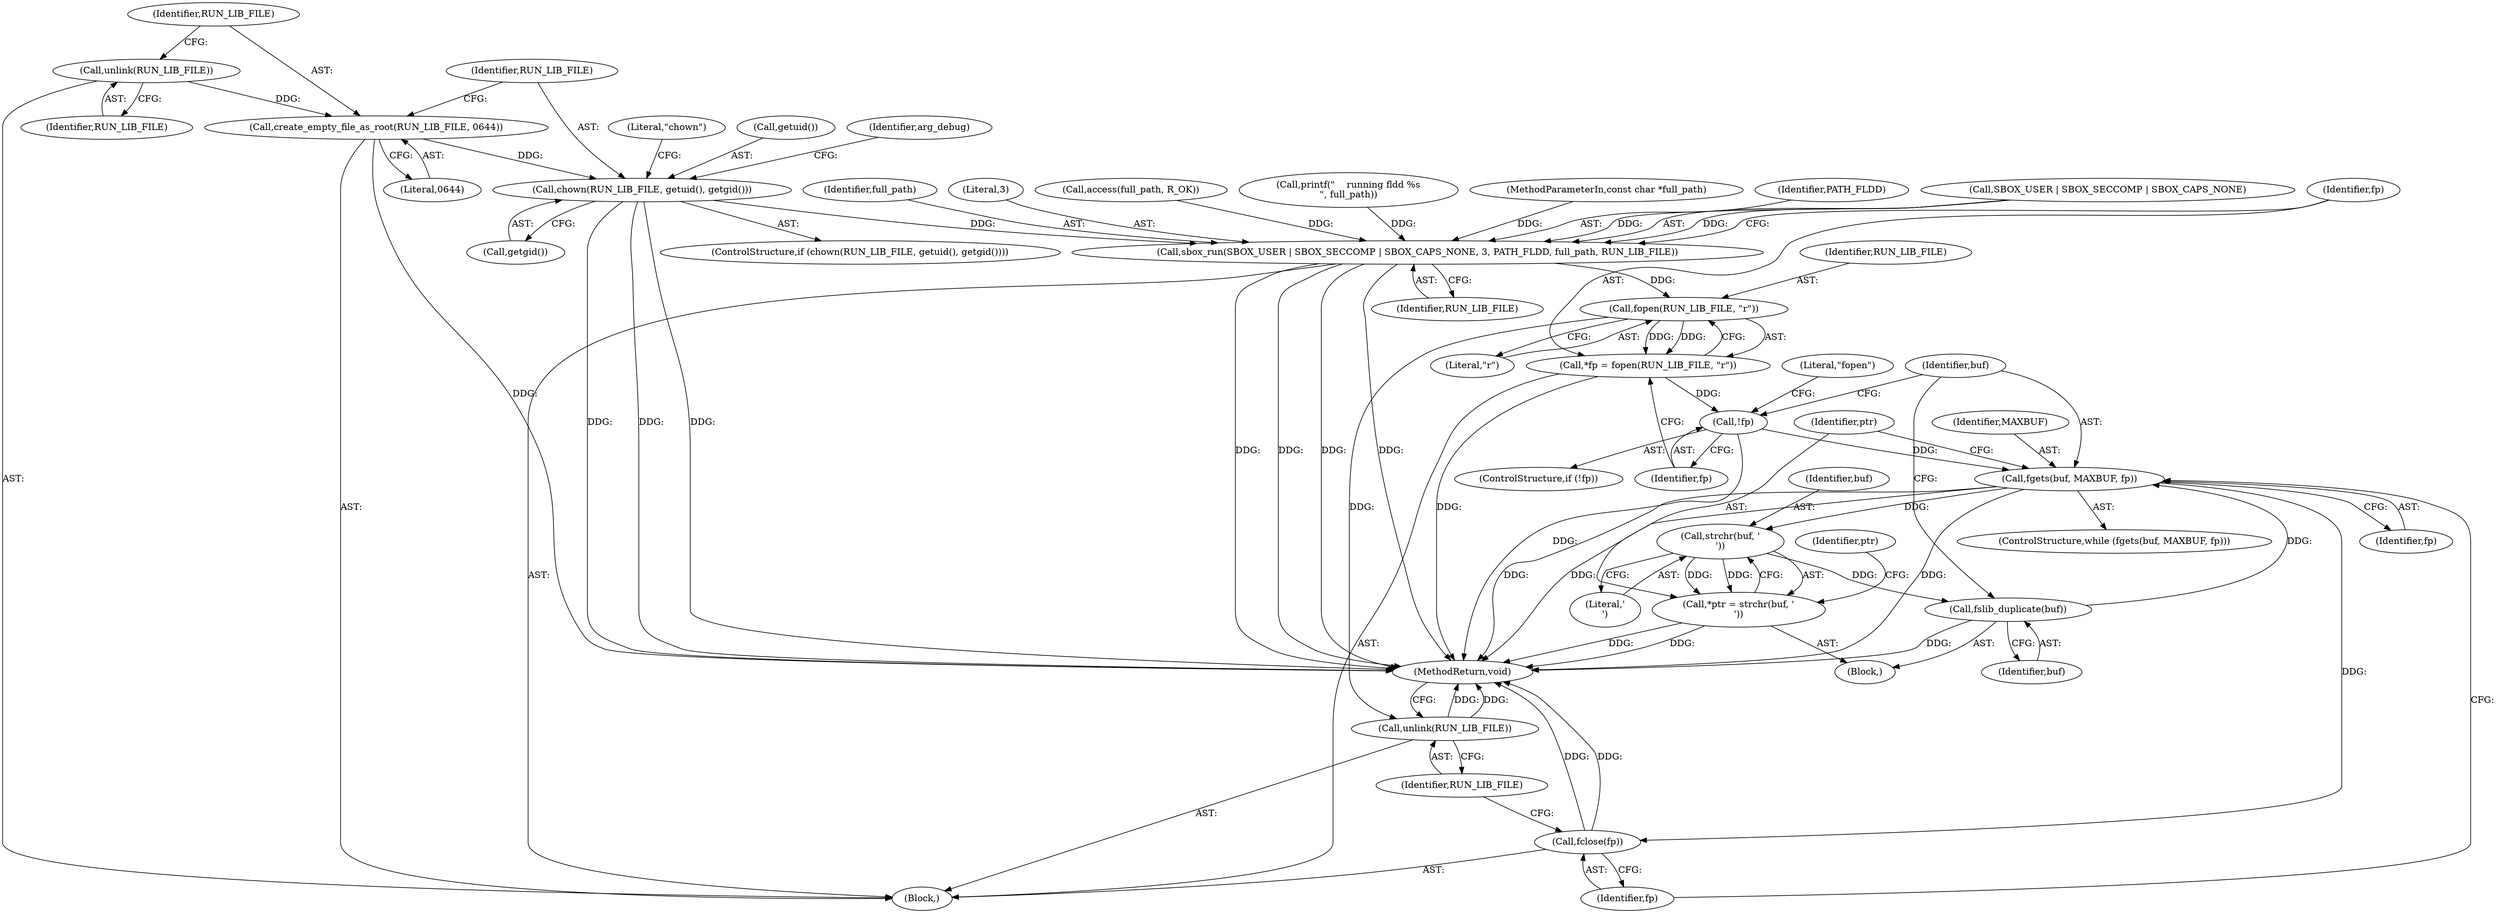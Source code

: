 digraph "0_firejail_eecf35c2f8249489a1d3e512bb07f0d427183134@API" {
"1000132" [label="(Call,chown(RUN_LIB_FILE, getuid(), getgid()))"];
"1000128" [label="(Call,create_empty_file_as_root(RUN_LIB_FILE, 0644))"];
"1000126" [label="(Call,unlink(RUN_LIB_FILE))"];
"1000145" [label="(Call,sbox_run(SBOX_USER | SBOX_SECCOMP | SBOX_CAPS_NONE, 3, PATH_FLDD, full_path, RUN_LIB_FILE))"];
"1000158" [label="(Call,fopen(RUN_LIB_FILE, \"r\"))"];
"1000156" [label="(Call,*fp = fopen(RUN_LIB_FILE, \"r\"))"];
"1000162" [label="(Call,!fp)"];
"1000168" [label="(Call,fgets(buf, MAXBUF, fp))"];
"1000176" [label="(Call,strchr(buf, '\n'))"];
"1000174" [label="(Call,*ptr = strchr(buf, '\n'))"];
"1000185" [label="(Call,fslib_duplicate(buf))"];
"1000187" [label="(Call,fclose(fp))"];
"1000189" [label="(Call,unlink(RUN_LIB_FILE))"];
"1000157" [label="(Identifier,fp)"];
"1000180" [label="(Identifier,ptr)"];
"1000188" [label="(Identifier,fp)"];
"1000127" [label="(Identifier,RUN_LIB_FILE)"];
"1000170" [label="(Identifier,MAXBUF)"];
"1000190" [label="(Identifier,RUN_LIB_FILE)"];
"1000151" [label="(Literal,3)"];
"1000174" [label="(Call,*ptr = strchr(buf, '\n'))"];
"1000158" [label="(Call,fopen(RUN_LIB_FILE, \"r\"))"];
"1000187" [label="(Call,fclose(fp))"];
"1000129" [label="(Identifier,RUN_LIB_FILE)"];
"1000126" [label="(Call,unlink(RUN_LIB_FILE))"];
"1000114" [label="(Call,access(full_path, R_OK))"];
"1000178" [label="(Literal,'\n')"];
"1000159" [label="(Identifier,RUN_LIB_FILE)"];
"1000186" [label="(Identifier,buf)"];
"1000142" [label="(Call,printf(\"    running fldd %s\n\", full_path))"];
"1000169" [label="(Identifier,buf)"];
"1000185" [label="(Call,fslib_duplicate(buf))"];
"1000102" [label="(MethodParameterIn,const char *full_path)"];
"1000152" [label="(Identifier,PATH_FLDD)"];
"1000133" [label="(Identifier,RUN_LIB_FILE)"];
"1000137" [label="(Literal,\"chown\")"];
"1000134" [label="(Call,getuid())"];
"1000162" [label="(Call,!fp)"];
"1000168" [label="(Call,fgets(buf, MAXBUF, fp))"];
"1000189" [label="(Call,unlink(RUN_LIB_FILE))"];
"1000140" [label="(Identifier,arg_debug)"];
"1000128" [label="(Call,create_empty_file_as_root(RUN_LIB_FILE, 0644))"];
"1000135" [label="(Call,getgid())"];
"1000176" [label="(Call,strchr(buf, '\n'))"];
"1000172" [label="(Block,)"];
"1000165" [label="(Literal,\"fopen\")"];
"1000171" [label="(Identifier,fp)"];
"1000161" [label="(ControlStructure,if (!fp))"];
"1000163" [label="(Identifier,fp)"];
"1000156" [label="(Call,*fp = fopen(RUN_LIB_FILE, \"r\"))"];
"1000167" [label="(ControlStructure,while (fgets(buf, MAXBUF, fp)))"];
"1000145" [label="(Call,sbox_run(SBOX_USER | SBOX_SECCOMP | SBOX_CAPS_NONE, 3, PATH_FLDD, full_path, RUN_LIB_FILE))"];
"1000191" [label="(MethodReturn,void)"];
"1000177" [label="(Identifier,buf)"];
"1000132" [label="(Call,chown(RUN_LIB_FILE, getuid(), getgid()))"];
"1000160" [label="(Literal,\"r\")"];
"1000103" [label="(Block,)"];
"1000130" [label="(Literal,0644)"];
"1000146" [label="(Call,SBOX_USER | SBOX_SECCOMP | SBOX_CAPS_NONE)"];
"1000153" [label="(Identifier,full_path)"];
"1000175" [label="(Identifier,ptr)"];
"1000154" [label="(Identifier,RUN_LIB_FILE)"];
"1000131" [label="(ControlStructure,if (chown(RUN_LIB_FILE, getuid(), getgid())))"];
"1000132" -> "1000131"  [label="AST: "];
"1000132" -> "1000135"  [label="CFG: "];
"1000133" -> "1000132"  [label="AST: "];
"1000134" -> "1000132"  [label="AST: "];
"1000135" -> "1000132"  [label="AST: "];
"1000137" -> "1000132"  [label="CFG: "];
"1000140" -> "1000132"  [label="CFG: "];
"1000132" -> "1000191"  [label="DDG: "];
"1000132" -> "1000191"  [label="DDG: "];
"1000132" -> "1000191"  [label="DDG: "];
"1000128" -> "1000132"  [label="DDG: "];
"1000132" -> "1000145"  [label="DDG: "];
"1000128" -> "1000103"  [label="AST: "];
"1000128" -> "1000130"  [label="CFG: "];
"1000129" -> "1000128"  [label="AST: "];
"1000130" -> "1000128"  [label="AST: "];
"1000133" -> "1000128"  [label="CFG: "];
"1000128" -> "1000191"  [label="DDG: "];
"1000126" -> "1000128"  [label="DDG: "];
"1000126" -> "1000103"  [label="AST: "];
"1000126" -> "1000127"  [label="CFG: "];
"1000127" -> "1000126"  [label="AST: "];
"1000129" -> "1000126"  [label="CFG: "];
"1000145" -> "1000103"  [label="AST: "];
"1000145" -> "1000154"  [label="CFG: "];
"1000146" -> "1000145"  [label="AST: "];
"1000151" -> "1000145"  [label="AST: "];
"1000152" -> "1000145"  [label="AST: "];
"1000153" -> "1000145"  [label="AST: "];
"1000154" -> "1000145"  [label="AST: "];
"1000157" -> "1000145"  [label="CFG: "];
"1000145" -> "1000191"  [label="DDG: "];
"1000145" -> "1000191"  [label="DDG: "];
"1000145" -> "1000191"  [label="DDG: "];
"1000145" -> "1000191"  [label="DDG: "];
"1000146" -> "1000145"  [label="DDG: "];
"1000146" -> "1000145"  [label="DDG: "];
"1000142" -> "1000145"  [label="DDG: "];
"1000114" -> "1000145"  [label="DDG: "];
"1000102" -> "1000145"  [label="DDG: "];
"1000145" -> "1000158"  [label="DDG: "];
"1000158" -> "1000156"  [label="AST: "];
"1000158" -> "1000160"  [label="CFG: "];
"1000159" -> "1000158"  [label="AST: "];
"1000160" -> "1000158"  [label="AST: "];
"1000156" -> "1000158"  [label="CFG: "];
"1000158" -> "1000156"  [label="DDG: "];
"1000158" -> "1000156"  [label="DDG: "];
"1000158" -> "1000189"  [label="DDG: "];
"1000156" -> "1000103"  [label="AST: "];
"1000157" -> "1000156"  [label="AST: "];
"1000163" -> "1000156"  [label="CFG: "];
"1000156" -> "1000191"  [label="DDG: "];
"1000156" -> "1000162"  [label="DDG: "];
"1000162" -> "1000161"  [label="AST: "];
"1000162" -> "1000163"  [label="CFG: "];
"1000163" -> "1000162"  [label="AST: "];
"1000165" -> "1000162"  [label="CFG: "];
"1000169" -> "1000162"  [label="CFG: "];
"1000162" -> "1000191"  [label="DDG: "];
"1000162" -> "1000168"  [label="DDG: "];
"1000168" -> "1000167"  [label="AST: "];
"1000168" -> "1000171"  [label="CFG: "];
"1000169" -> "1000168"  [label="AST: "];
"1000170" -> "1000168"  [label="AST: "];
"1000171" -> "1000168"  [label="AST: "];
"1000175" -> "1000168"  [label="CFG: "];
"1000188" -> "1000168"  [label="CFG: "];
"1000168" -> "1000191"  [label="DDG: "];
"1000168" -> "1000191"  [label="DDG: "];
"1000168" -> "1000191"  [label="DDG: "];
"1000185" -> "1000168"  [label="DDG: "];
"1000168" -> "1000176"  [label="DDG: "];
"1000168" -> "1000187"  [label="DDG: "];
"1000176" -> "1000174"  [label="AST: "];
"1000176" -> "1000178"  [label="CFG: "];
"1000177" -> "1000176"  [label="AST: "];
"1000178" -> "1000176"  [label="AST: "];
"1000174" -> "1000176"  [label="CFG: "];
"1000176" -> "1000174"  [label="DDG: "];
"1000176" -> "1000174"  [label="DDG: "];
"1000176" -> "1000185"  [label="DDG: "];
"1000174" -> "1000172"  [label="AST: "];
"1000175" -> "1000174"  [label="AST: "];
"1000180" -> "1000174"  [label="CFG: "];
"1000174" -> "1000191"  [label="DDG: "];
"1000174" -> "1000191"  [label="DDG: "];
"1000185" -> "1000172"  [label="AST: "];
"1000185" -> "1000186"  [label="CFG: "];
"1000186" -> "1000185"  [label="AST: "];
"1000169" -> "1000185"  [label="CFG: "];
"1000185" -> "1000191"  [label="DDG: "];
"1000187" -> "1000103"  [label="AST: "];
"1000187" -> "1000188"  [label="CFG: "];
"1000188" -> "1000187"  [label="AST: "];
"1000190" -> "1000187"  [label="CFG: "];
"1000187" -> "1000191"  [label="DDG: "];
"1000187" -> "1000191"  [label="DDG: "];
"1000189" -> "1000103"  [label="AST: "];
"1000189" -> "1000190"  [label="CFG: "];
"1000190" -> "1000189"  [label="AST: "];
"1000191" -> "1000189"  [label="CFG: "];
"1000189" -> "1000191"  [label="DDG: "];
"1000189" -> "1000191"  [label="DDG: "];
}
